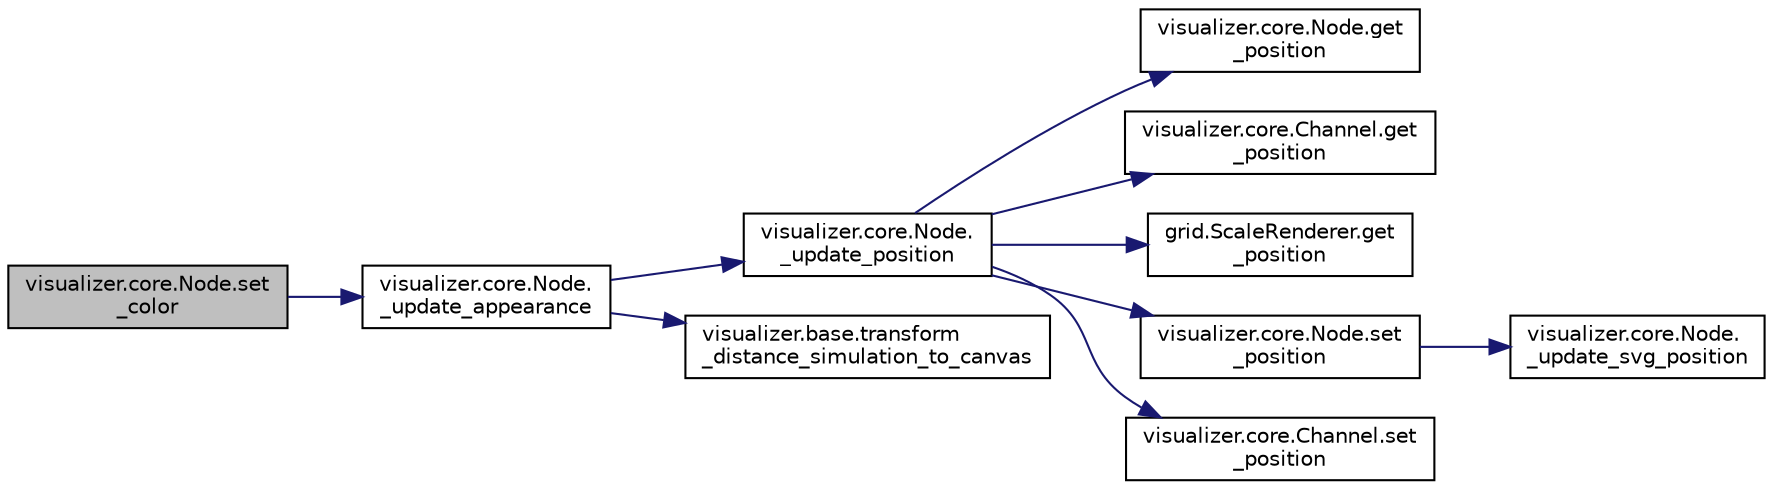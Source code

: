 digraph "visualizer.core.Node.set_color"
{
 // LATEX_PDF_SIZE
  edge [fontname="Helvetica",fontsize="10",labelfontname="Helvetica",labelfontsize="10"];
  node [fontname="Helvetica",fontsize="10",shape=record];
  rankdir="LR";
  Node1 [label="visualizer.core.Node.set\l_color",height=0.2,width=0.4,color="black", fillcolor="grey75", style="filled", fontcolor="black",tooltip="Set color function."];
  Node1 -> Node2 [color="midnightblue",fontsize="10",style="solid",fontname="Helvetica"];
  Node2 [label="visualizer.core.Node.\l_update_appearance",height=0.2,width=0.4,color="black", fillcolor="white", style="filled",URL="$classvisualizer_1_1core_1_1_node.html#ae5b37840dd64cdf83640f3e4e0ac7f09",tooltip="Update the node aspect to reflect the selected/highlighted state."];
  Node2 -> Node3 [color="midnightblue",fontsize="10",style="solid",fontname="Helvetica"];
  Node3 [label="visualizer.core.Node.\l_update_position",height=0.2,width=0.4,color="black", fillcolor="white", style="filled",URL="$classvisualizer_1_1core_1_1_node.html#ac783a9a6e8c4799d2b38cf5cc5ce71f3",tooltip="Update position function."];
  Node3 -> Node4 [color="midnightblue",fontsize="10",style="solid",fontname="Helvetica"];
  Node4 [label="visualizer.core.Node.get\l_position",height=0.2,width=0.4,color="black", fillcolor="white", style="filled",URL="$classvisualizer_1_1core_1_1_node.html#a3282926af9cc338df801ba1789019e8e",tooltip="Get position function."];
  Node3 -> Node5 [color="midnightblue",fontsize="10",style="solid",fontname="Helvetica"];
  Node5 [label="visualizer.core.Channel.get\l_position",height=0.2,width=0.4,color="black", fillcolor="white", style="filled",URL="$classvisualizer_1_1core_1_1_channel.html#ae1cc74b9c19233d89a9b6479324b0e65",tooltip="Initializer function."];
  Node3 -> Node6 [color="midnightblue",fontsize="10",style="solid",fontname="Helvetica"];
  Node6 [label="grid.ScaleRenderer.get\l_position",height=0.2,width=0.4,color="black", fillcolor="white", style="filled",URL="$classgrid_1_1_scale_renderer.html#a5bf2d7915195661ec85ff4fdf11b0e67",tooltip="Get Position."];
  Node3 -> Node7 [color="midnightblue",fontsize="10",style="solid",fontname="Helvetica"];
  Node7 [label="visualizer.core.Node.set\l_position",height=0.2,width=0.4,color="black", fillcolor="white", style="filled",URL="$classvisualizer_1_1core_1_1_node.html#ad5ef274a1963d3c93b6ec75515efd8ae",tooltip="Set position function."];
  Node7 -> Node8 [color="midnightblue",fontsize="10",style="solid",fontname="Helvetica"];
  Node8 [label="visualizer.core.Node.\l_update_svg_position",height=0.2,width=0.4,color="black", fillcolor="white", style="filled",URL="$classvisualizer_1_1core_1_1_node.html#a8ff483c6fb127e0fabe4c1175a955bb8",tooltip="Update svg position."];
  Node3 -> Node9 [color="midnightblue",fontsize="10",style="solid",fontname="Helvetica"];
  Node9 [label="visualizer.core.Channel.set\l_position",height=0.2,width=0.4,color="black", fillcolor="white", style="filled",URL="$classvisualizer_1_1core_1_1_channel.html#a1c867aded25c8b525413da8b645da0fb",tooltip="Initializer function."];
  Node2 -> Node10 [color="midnightblue",fontsize="10",style="solid",fontname="Helvetica"];
  Node10 [label="visualizer.base.transform\l_distance_simulation_to_canvas",height=0.2,width=0.4,color="black", fillcolor="white", style="filled",URL="$namespacevisualizer_1_1base.html#a653f2b3d1bace2cc520f4e286e86dbb9",tooltip=" "];
}
